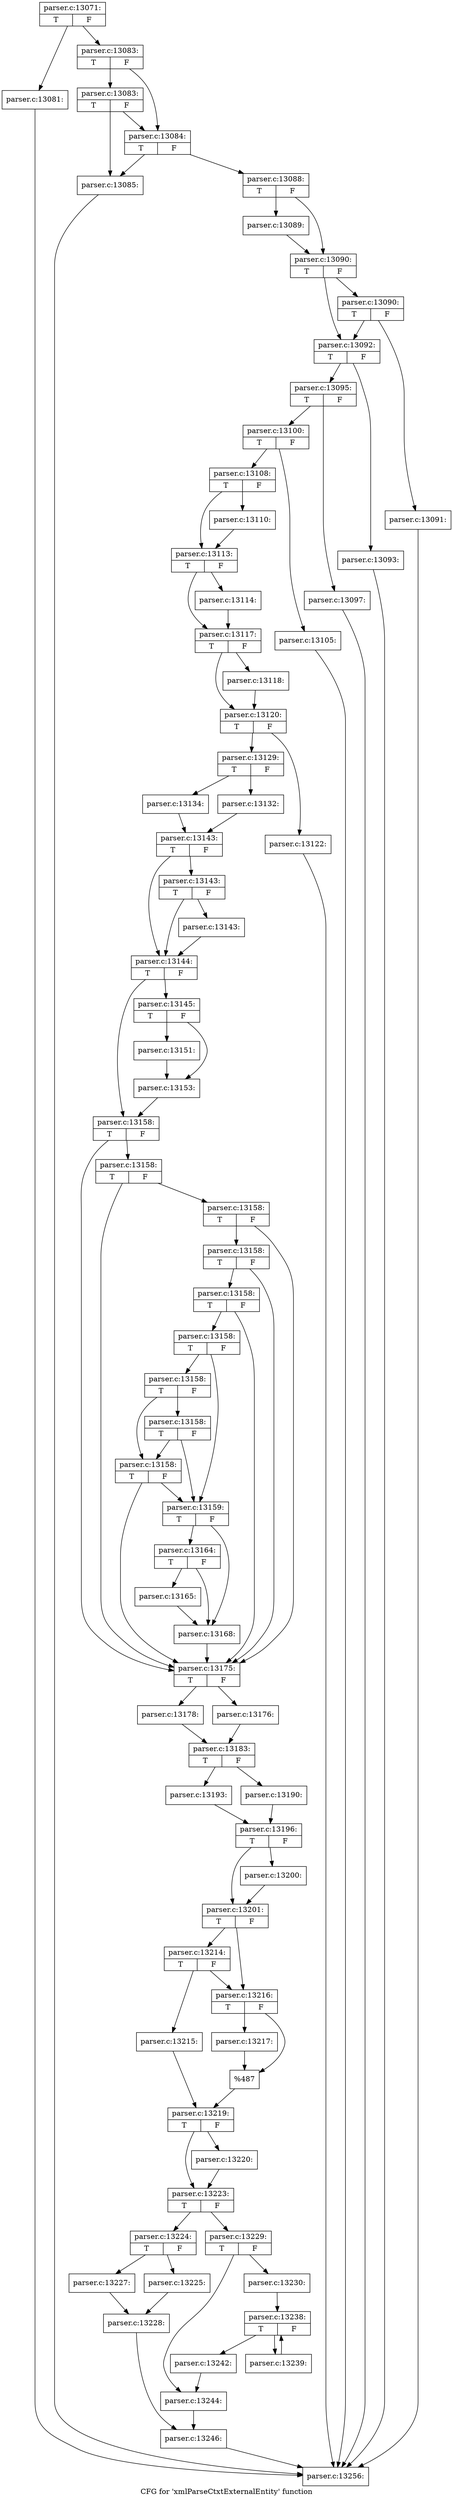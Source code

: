 digraph "CFG for 'xmlParseCtxtExternalEntity' function" {
	label="CFG for 'xmlParseCtxtExternalEntity' function";

	Node0x5ed7e30 [shape=record,label="{parser.c:13071:|{<s0>T|<s1>F}}"];
	Node0x5ed7e30 -> Node0x5eda350;
	Node0x5ed7e30 -> Node0x5eda3a0;
	Node0x5eda350 [shape=record,label="{parser.c:13081:}"];
	Node0x5eda350 -> Node0x5ed80b0;
	Node0x5eda3a0 [shape=record,label="{parser.c:13083:|{<s0>T|<s1>F}}"];
	Node0x5eda3a0 -> Node0x5eda980;
	Node0x5eda3a0 -> Node0x5eda900;
	Node0x5eda980 [shape=record,label="{parser.c:13083:|{<s0>T|<s1>F}}"];
	Node0x5eda980 -> Node0x5eda860;
	Node0x5eda980 -> Node0x5eda900;
	Node0x5eda900 [shape=record,label="{parser.c:13084:|{<s0>T|<s1>F}}"];
	Node0x5eda900 -> Node0x5eda860;
	Node0x5eda900 -> Node0x5eda8b0;
	Node0x5eda860 [shape=record,label="{parser.c:13085:}"];
	Node0x5eda860 -> Node0x5ed80b0;
	Node0x5eda8b0 [shape=record,label="{parser.c:13088:|{<s0>T|<s1>F}}"];
	Node0x5eda8b0 -> Node0x5edb7e0;
	Node0x5eda8b0 -> Node0x5edb830;
	Node0x5edb7e0 [shape=record,label="{parser.c:13089:}"];
	Node0x5edb7e0 -> Node0x5edb830;
	Node0x5edb830 [shape=record,label="{parser.c:13090:|{<s0>T|<s1>F}}"];
	Node0x5edb830 -> Node0x5edbdf0;
	Node0x5edb830 -> Node0x5edbda0;
	Node0x5edbdf0 [shape=record,label="{parser.c:13090:|{<s0>T|<s1>F}}"];
	Node0x5edbdf0 -> Node0x5edbd50;
	Node0x5edbdf0 -> Node0x5edbda0;
	Node0x5edbd50 [shape=record,label="{parser.c:13091:}"];
	Node0x5edbd50 -> Node0x5ed80b0;
	Node0x5edbda0 [shape=record,label="{parser.c:13092:|{<s0>T|<s1>F}}"];
	Node0x5edbda0 -> Node0x5edc510;
	Node0x5edbda0 -> Node0x5edc560;
	Node0x5edc510 [shape=record,label="{parser.c:13093:}"];
	Node0x5edc510 -> Node0x5ed80b0;
	Node0x5edc560 [shape=record,label="{parser.c:13095:|{<s0>T|<s1>F}}"];
	Node0x5edc560 -> Node0x5edd430;
	Node0x5edc560 -> Node0x5edd760;
	Node0x5edd430 [shape=record,label="{parser.c:13097:}"];
	Node0x5edd430 -> Node0x5ed80b0;
	Node0x5edd760 [shape=record,label="{parser.c:13100:|{<s0>T|<s1>F}}"];
	Node0x5edd760 -> Node0x5ede570;
	Node0x5edd760 -> Node0x5ede5c0;
	Node0x5ede570 [shape=record,label="{parser.c:13105:}"];
	Node0x5ede570 -> Node0x5ed80b0;
	Node0x5ede5c0 [shape=record,label="{parser.c:13108:|{<s0>T|<s1>F}}"];
	Node0x5ede5c0 -> Node0x5edee60;
	Node0x5ede5c0 -> Node0x5edeeb0;
	Node0x5edee60 [shape=record,label="{parser.c:13110:}"];
	Node0x5edee60 -> Node0x5edeeb0;
	Node0x5edeeb0 [shape=record,label="{parser.c:13113:|{<s0>T|<s1>F}}"];
	Node0x5edeeb0 -> Node0x5edfcd0;
	Node0x5edeeb0 -> Node0x5ee0000;
	Node0x5edfcd0 [shape=record,label="{parser.c:13114:}"];
	Node0x5edfcd0 -> Node0x5ee0000;
	Node0x5ee0000 [shape=record,label="{parser.c:13117:|{<s0>T|<s1>F}}"];
	Node0x5ee0000 -> Node0x5ee0e40;
	Node0x5ee0000 -> Node0x5ee0e90;
	Node0x5ee0e40 [shape=record,label="{parser.c:13118:}"];
	Node0x5ee0e40 -> Node0x5ee0e90;
	Node0x5ee0e90 [shape=record,label="{parser.c:13120:|{<s0>T|<s1>F}}"];
	Node0x5ee0e90 -> Node0x5ee1f10;
	Node0x5ee0e90 -> Node0x5ee2200;
	Node0x5ee1f10 [shape=record,label="{parser.c:13122:}"];
	Node0x5ee1f10 -> Node0x5ed80b0;
	Node0x5ee2200 [shape=record,label="{parser.c:13129:|{<s0>T|<s1>F}}"];
	Node0x5ee2200 -> Node0x5ee3710;
	Node0x5ee2200 -> Node0x5ee37b0;
	Node0x5ee3710 [shape=record,label="{parser.c:13132:}"];
	Node0x5ee3710 -> Node0x5ee3760;
	Node0x5ee37b0 [shape=record,label="{parser.c:13134:}"];
	Node0x5ee37b0 -> Node0x5ee3760;
	Node0x5ee3760 [shape=record,label="{parser.c:13143:|{<s0>T|<s1>F}}"];
	Node0x5ee3760 -> Node0x5ee4900;
	Node0x5ee3760 -> Node0x5ee48b0;
	Node0x5ee4900 [shape=record,label="{parser.c:13143:|{<s0>T|<s1>F}}"];
	Node0x5ee4900 -> Node0x5ee4860;
	Node0x5ee4900 -> Node0x5ee48b0;
	Node0x5ee4860 [shape=record,label="{parser.c:13143:}"];
	Node0x5ee4860 -> Node0x5ee48b0;
	Node0x5ee48b0 [shape=record,label="{parser.c:13144:|{<s0>T|<s1>F}}"];
	Node0x5ee48b0 -> Node0x5ee54b0;
	Node0x5ee48b0 -> Node0x5ee5500;
	Node0x5ee54b0 [shape=record,label="{parser.c:13145:|{<s0>T|<s1>F}}"];
	Node0x5ee54b0 -> Node0x5ee75b0;
	Node0x5ee54b0 -> Node0x5ee7600;
	Node0x5ee75b0 [shape=record,label="{parser.c:13151:}"];
	Node0x5ee75b0 -> Node0x5ee7600;
	Node0x5ee7600 [shape=record,label="{parser.c:13153:}"];
	Node0x5ee7600 -> Node0x5ee5500;
	Node0x5ee5500 [shape=record,label="{parser.c:13158:|{<s0>T|<s1>F}}"];
	Node0x5ee5500 -> Node0x5ee7ef0;
	Node0x5ee5500 -> Node0x5ee7d00;
	Node0x5ee7ef0 [shape=record,label="{parser.c:13158:|{<s0>T|<s1>F}}"];
	Node0x5ee7ef0 -> Node0x5ee7ea0;
	Node0x5ee7ef0 -> Node0x5ee7d00;
	Node0x5ee7ea0 [shape=record,label="{parser.c:13158:|{<s0>T|<s1>F}}"];
	Node0x5ee7ea0 -> Node0x5ee7e50;
	Node0x5ee7ea0 -> Node0x5ee7d00;
	Node0x5ee7e50 [shape=record,label="{parser.c:13158:|{<s0>T|<s1>F}}"];
	Node0x5ee7e50 -> Node0x5ee7dd0;
	Node0x5ee7e50 -> Node0x5ee7d00;
	Node0x5ee7dd0 [shape=record,label="{parser.c:13158:|{<s0>T|<s1>F}}"];
	Node0x5ee7dd0 -> Node0x5ee7d50;
	Node0x5ee7dd0 -> Node0x5ee7d00;
	Node0x5ee7d50 [shape=record,label="{parser.c:13158:|{<s0>T|<s1>F}}"];
	Node0x5ee7d50 -> Node0x5ee7cb0;
	Node0x5ee7d50 -> Node0x5ee97e0;
	Node0x5ee97e0 [shape=record,label="{parser.c:13158:|{<s0>T|<s1>F}}"];
	Node0x5ee97e0 -> Node0x5ee9cf0;
	Node0x5ee97e0 -> Node0x5ee9790;
	Node0x5ee9cf0 [shape=record,label="{parser.c:13158:|{<s0>T|<s1>F}}"];
	Node0x5ee9cf0 -> Node0x5ee7cb0;
	Node0x5ee9cf0 -> Node0x5ee9790;
	Node0x5ee9790 [shape=record,label="{parser.c:13158:|{<s0>T|<s1>F}}"];
	Node0x5ee9790 -> Node0x5ee7cb0;
	Node0x5ee9790 -> Node0x5ee7d00;
	Node0x5ee7cb0 [shape=record,label="{parser.c:13159:|{<s0>T|<s1>F}}"];
	Node0x5ee7cb0 -> Node0x5eeada0;
	Node0x5ee7cb0 -> Node0x5eead50;
	Node0x5eeada0 [shape=record,label="{parser.c:13164:|{<s0>T|<s1>F}}"];
	Node0x5eeada0 -> Node0x5eead50;
	Node0x5eeada0 -> Node0x5eead00;
	Node0x5eead00 [shape=record,label="{parser.c:13165:}"];
	Node0x5eead00 -> Node0x5eead50;
	Node0x5eead50 [shape=record,label="{parser.c:13168:}"];
	Node0x5eead50 -> Node0x5ee7d00;
	Node0x5ee7d00 [shape=record,label="{parser.c:13175:|{<s0>T|<s1>F}}"];
	Node0x5ee7d00 -> Node0x5eebd80;
	Node0x5ee7d00 -> Node0x5eebe20;
	Node0x5eebd80 [shape=record,label="{parser.c:13176:}"];
	Node0x5eebd80 -> Node0x5eebdd0;
	Node0x5eebe20 [shape=record,label="{parser.c:13178:}"];
	Node0x5eebe20 -> Node0x5eebdd0;
	Node0x5eebdd0 [shape=record,label="{parser.c:13183:|{<s0>T|<s1>F}}"];
	Node0x5eebdd0 -> Node0x5eedfb0;
	Node0x5eebdd0 -> Node0x5eee050;
	Node0x5eedfb0 [shape=record,label="{parser.c:13190:}"];
	Node0x5eedfb0 -> Node0x5eee000;
	Node0x5eee050 [shape=record,label="{parser.c:13193:}"];
	Node0x5eee050 -> Node0x5eee000;
	Node0x5eee000 [shape=record,label="{parser.c:13196:|{<s0>T|<s1>F}}"];
	Node0x5eee000 -> Node0x5ef03e0;
	Node0x5eee000 -> Node0x5ef0430;
	Node0x5ef03e0 [shape=record,label="{parser.c:13200:}"];
	Node0x5ef03e0 -> Node0x5ef0430;
	Node0x5ef0430 [shape=record,label="{parser.c:13201:|{<s0>T|<s1>F}}"];
	Node0x5ef0430 -> Node0x5ef4220;
	Node0x5ef0430 -> Node0x5ef41d0;
	Node0x5ef4220 [shape=record,label="{parser.c:13214:|{<s0>T|<s1>F}}"];
	Node0x5ef4220 -> Node0x5ef10c0;
	Node0x5ef4220 -> Node0x5ef41d0;
	Node0x5ef10c0 [shape=record,label="{parser.c:13215:}"];
	Node0x5ef10c0 -> Node0x5ef4180;
	Node0x5ef41d0 [shape=record,label="{parser.c:13216:|{<s0>T|<s1>F}}"];
	Node0x5ef41d0 -> Node0x5ef4fe0;
	Node0x5ef41d0 -> Node0x5ef5030;
	Node0x5ef4fe0 [shape=record,label="{parser.c:13217:}"];
	Node0x5ef4fe0 -> Node0x5ef5030;
	Node0x5ef5030 [shape=record,label="{%487}"];
	Node0x5ef5030 -> Node0x5ef4180;
	Node0x5ef4180 [shape=record,label="{parser.c:13219:|{<s0>T|<s1>F}}"];
	Node0x5ef4180 -> Node0x5ef5960;
	Node0x5ef4180 -> Node0x5ef59b0;
	Node0x5ef5960 [shape=record,label="{parser.c:13220:}"];
	Node0x5ef5960 -> Node0x5ef59b0;
	Node0x5ef59b0 [shape=record,label="{parser.c:13223:|{<s0>T|<s1>F}}"];
	Node0x5ef59b0 -> Node0x5ef62c0;
	Node0x5ef59b0 -> Node0x5ef6220;
	Node0x5ef6220 [shape=record,label="{parser.c:13224:|{<s0>T|<s1>F}}"];
	Node0x5ef6220 -> Node0x5ef6670;
	Node0x5ef6220 -> Node0x5ef6710;
	Node0x5ef6670 [shape=record,label="{parser.c:13225:}"];
	Node0x5ef6670 -> Node0x5ef66c0;
	Node0x5ef6710 [shape=record,label="{parser.c:13227:}"];
	Node0x5ef6710 -> Node0x5ef66c0;
	Node0x5ef66c0 [shape=record,label="{parser.c:13228:}"];
	Node0x5ef66c0 -> Node0x5ef6270;
	Node0x5ef62c0 [shape=record,label="{parser.c:13229:|{<s0>T|<s1>F}}"];
	Node0x5ef62c0 -> Node0x5ef7080;
	Node0x5ef62c0 -> Node0x5ef70d0;
	Node0x5ef7080 [shape=record,label="{parser.c:13230:}"];
	Node0x5ef7080 -> Node0x5ef7c20;
	Node0x5ef7c20 [shape=record,label="{parser.c:13238:|{<s0>T|<s1>F}}"];
	Node0x5ef7c20 -> Node0x5ef7fd0;
	Node0x5ef7c20 -> Node0x5ef7e00;
	Node0x5ef7fd0 [shape=record,label="{parser.c:13239:}"];
	Node0x5ef7fd0 -> Node0x5ef7c20;
	Node0x5ef7e00 [shape=record,label="{parser.c:13242:}"];
	Node0x5ef7e00 -> Node0x5ef70d0;
	Node0x5ef70d0 [shape=record,label="{parser.c:13244:}"];
	Node0x5ef70d0 -> Node0x5ef6270;
	Node0x5ef6270 [shape=record,label="{parser.c:13246:}"];
	Node0x5ef6270 -> Node0x5ed80b0;
	Node0x5ed80b0 [shape=record,label="{parser.c:13256:}"];
}

